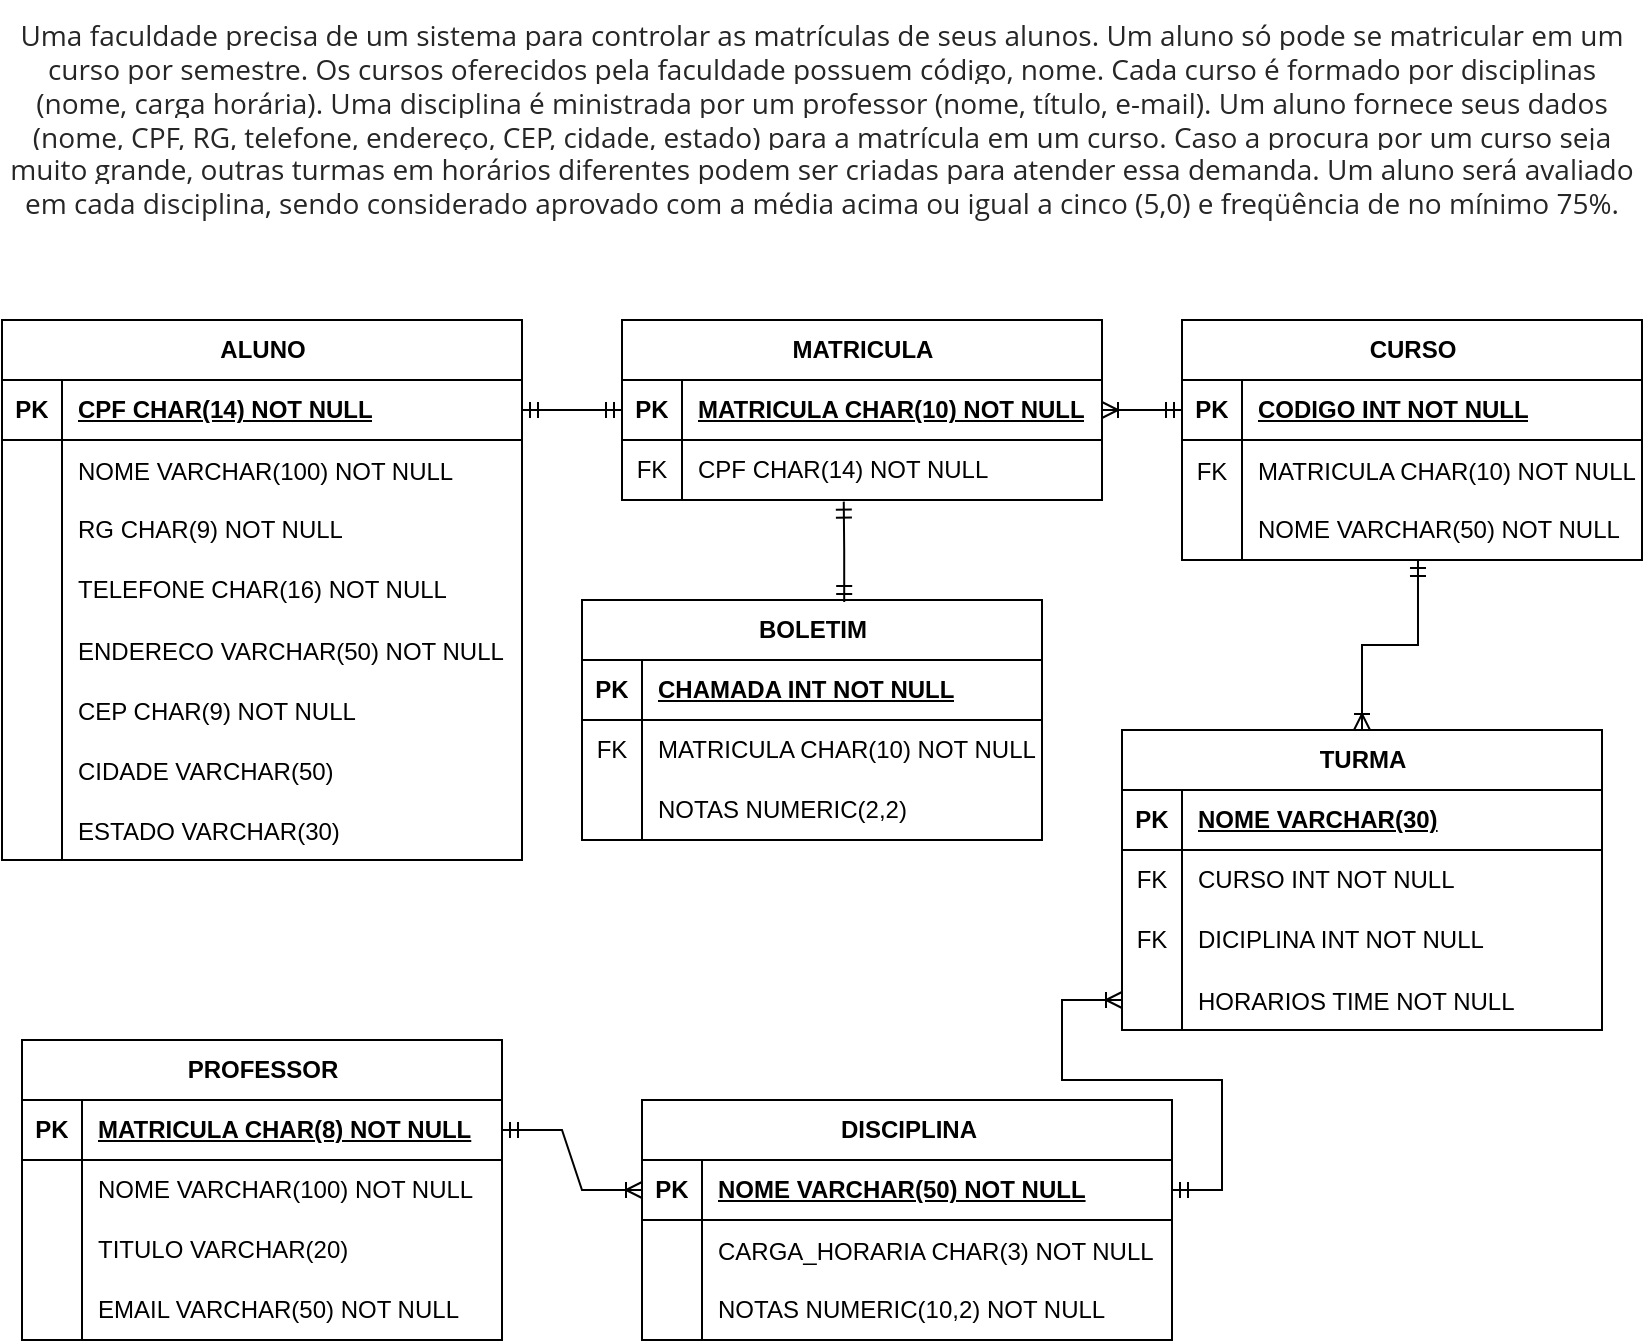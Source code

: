 <mxfile version="24.8.4">
  <diagram name="Página-1" id="dTn19unyRNRH9uVxcDBz">
    <mxGraphModel dx="880" dy="468" grid="1" gridSize="10" guides="1" tooltips="1" connect="1" arrows="1" fold="1" page="1" pageScale="1" pageWidth="827" pageHeight="1169" math="0" shadow="0">
      <root>
        <mxCell id="0" />
        <mxCell id="1" parent="0" />
        <mxCell id="SQpeZqvC9aCR0QkS3gJp-1" value="DISCIPLINA" style="shape=table;startSize=30;container=1;collapsible=1;childLayout=tableLayout;fixedRows=1;rowLines=0;fontStyle=1;align=center;resizeLast=1;html=1;" vertex="1" parent="1">
          <mxGeometry x="320" y="550" width="265" height="120" as="geometry" />
        </mxCell>
        <mxCell id="SQpeZqvC9aCR0QkS3gJp-2" value="" style="shape=tableRow;horizontal=0;startSize=0;swimlaneHead=0;swimlaneBody=0;fillColor=none;collapsible=0;dropTarget=0;points=[[0,0.5],[1,0.5]];portConstraint=eastwest;top=0;left=0;right=0;bottom=1;" vertex="1" parent="SQpeZqvC9aCR0QkS3gJp-1">
          <mxGeometry y="30" width="265" height="30" as="geometry" />
        </mxCell>
        <mxCell id="SQpeZqvC9aCR0QkS3gJp-3" value="PK" style="shape=partialRectangle;connectable=0;fillColor=none;top=0;left=0;bottom=0;right=0;fontStyle=1;overflow=hidden;whiteSpace=wrap;html=1;" vertex="1" parent="SQpeZqvC9aCR0QkS3gJp-2">
          <mxGeometry width="30" height="30" as="geometry">
            <mxRectangle width="30" height="30" as="alternateBounds" />
          </mxGeometry>
        </mxCell>
        <mxCell id="SQpeZqvC9aCR0QkS3gJp-4" value="NOME VARCHAR(50) NOT NULL" style="shape=partialRectangle;connectable=0;fillColor=none;top=0;left=0;bottom=0;right=0;align=left;spacingLeft=6;fontStyle=5;overflow=hidden;whiteSpace=wrap;html=1;" vertex="1" parent="SQpeZqvC9aCR0QkS3gJp-2">
          <mxGeometry x="30" width="235" height="30" as="geometry">
            <mxRectangle width="235" height="30" as="alternateBounds" />
          </mxGeometry>
        </mxCell>
        <mxCell id="SQpeZqvC9aCR0QkS3gJp-137" value="" style="shape=tableRow;horizontal=0;startSize=0;swimlaneHead=0;swimlaneBody=0;fillColor=none;collapsible=0;dropTarget=0;points=[[0,0.5],[1,0.5]];portConstraint=eastwest;top=0;left=0;right=0;bottom=0;" vertex="1" parent="SQpeZqvC9aCR0QkS3gJp-1">
          <mxGeometry y="60" width="265" height="30" as="geometry" />
        </mxCell>
        <mxCell id="SQpeZqvC9aCR0QkS3gJp-138" value="" style="shape=partialRectangle;connectable=0;fillColor=none;top=0;left=0;bottom=0;right=0;editable=1;overflow=hidden;" vertex="1" parent="SQpeZqvC9aCR0QkS3gJp-137">
          <mxGeometry width="30" height="30" as="geometry">
            <mxRectangle width="30" height="30" as="alternateBounds" />
          </mxGeometry>
        </mxCell>
        <mxCell id="SQpeZqvC9aCR0QkS3gJp-139" value="CARGA_HORARIA CHAR(3) NOT NULL" style="shape=partialRectangle;connectable=0;fillColor=none;top=0;left=0;bottom=0;right=0;align=left;spacingLeft=6;overflow=hidden;" vertex="1" parent="SQpeZqvC9aCR0QkS3gJp-137">
          <mxGeometry x="30" width="235" height="30" as="geometry">
            <mxRectangle width="235" height="30" as="alternateBounds" />
          </mxGeometry>
        </mxCell>
        <mxCell id="SQpeZqvC9aCR0QkS3gJp-8" value="" style="shape=tableRow;horizontal=0;startSize=0;swimlaneHead=0;swimlaneBody=0;fillColor=none;collapsible=0;dropTarget=0;points=[[0,0.5],[1,0.5]];portConstraint=eastwest;top=0;left=0;right=0;bottom=0;" vertex="1" parent="SQpeZqvC9aCR0QkS3gJp-1">
          <mxGeometry y="90" width="265" height="30" as="geometry" />
        </mxCell>
        <mxCell id="SQpeZqvC9aCR0QkS3gJp-9" value="" style="shape=partialRectangle;connectable=0;fillColor=none;top=0;left=0;bottom=0;right=0;editable=1;overflow=hidden;whiteSpace=wrap;html=1;" vertex="1" parent="SQpeZqvC9aCR0QkS3gJp-8">
          <mxGeometry width="30" height="30" as="geometry">
            <mxRectangle width="30" height="30" as="alternateBounds" />
          </mxGeometry>
        </mxCell>
        <mxCell id="SQpeZqvC9aCR0QkS3gJp-10" value="NOTAS NUMERIC(10,2) NOT NULL" style="shape=partialRectangle;connectable=0;fillColor=none;top=0;left=0;bottom=0;right=0;align=left;spacingLeft=6;overflow=hidden;whiteSpace=wrap;html=1;" vertex="1" parent="SQpeZqvC9aCR0QkS3gJp-8">
          <mxGeometry x="30" width="235" height="30" as="geometry">
            <mxRectangle width="235" height="30" as="alternateBounds" />
          </mxGeometry>
        </mxCell>
        <mxCell id="SQpeZqvC9aCR0QkS3gJp-14" value="CURSO" style="shape=table;startSize=30;container=1;collapsible=1;childLayout=tableLayout;fixedRows=1;rowLines=0;fontStyle=1;align=center;resizeLast=1;html=1;" vertex="1" parent="1">
          <mxGeometry x="590" y="160" width="230" height="120" as="geometry" />
        </mxCell>
        <mxCell id="SQpeZqvC9aCR0QkS3gJp-15" value="" style="shape=tableRow;horizontal=0;startSize=0;swimlaneHead=0;swimlaneBody=0;fillColor=none;collapsible=0;dropTarget=0;points=[[0,0.5],[1,0.5]];portConstraint=eastwest;top=0;left=0;right=0;bottom=1;" vertex="1" parent="SQpeZqvC9aCR0QkS3gJp-14">
          <mxGeometry y="30" width="230" height="30" as="geometry" />
        </mxCell>
        <mxCell id="SQpeZqvC9aCR0QkS3gJp-16" value="PK" style="shape=partialRectangle;connectable=0;fillColor=none;top=0;left=0;bottom=0;right=0;fontStyle=1;overflow=hidden;whiteSpace=wrap;html=1;" vertex="1" parent="SQpeZqvC9aCR0QkS3gJp-15">
          <mxGeometry width="30" height="30" as="geometry">
            <mxRectangle width="30" height="30" as="alternateBounds" />
          </mxGeometry>
        </mxCell>
        <mxCell id="SQpeZqvC9aCR0QkS3gJp-17" value="CODIGO INT NOT NULL" style="shape=partialRectangle;connectable=0;fillColor=none;top=0;left=0;bottom=0;right=0;align=left;spacingLeft=6;fontStyle=5;overflow=hidden;whiteSpace=wrap;html=1;" vertex="1" parent="SQpeZqvC9aCR0QkS3gJp-15">
          <mxGeometry x="30" width="200" height="30" as="geometry">
            <mxRectangle width="200" height="30" as="alternateBounds" />
          </mxGeometry>
        </mxCell>
        <mxCell id="SQpeZqvC9aCR0QkS3gJp-174" value="" style="shape=tableRow;horizontal=0;startSize=0;swimlaneHead=0;swimlaneBody=0;fillColor=none;collapsible=0;dropTarget=0;points=[[0,0.5],[1,0.5]];portConstraint=eastwest;top=0;left=0;right=0;bottom=0;" vertex="1" parent="SQpeZqvC9aCR0QkS3gJp-14">
          <mxGeometry y="60" width="230" height="30" as="geometry" />
        </mxCell>
        <mxCell id="SQpeZqvC9aCR0QkS3gJp-175" value="FK" style="shape=partialRectangle;connectable=0;fillColor=none;top=0;left=0;bottom=0;right=0;editable=1;overflow=hidden;" vertex="1" parent="SQpeZqvC9aCR0QkS3gJp-174">
          <mxGeometry width="30" height="30" as="geometry">
            <mxRectangle width="30" height="30" as="alternateBounds" />
          </mxGeometry>
        </mxCell>
        <mxCell id="SQpeZqvC9aCR0QkS3gJp-176" value="MATRICULA CHAR(10) NOT NULL" style="shape=partialRectangle;connectable=0;fillColor=none;top=0;left=0;bottom=0;right=0;align=left;spacingLeft=6;overflow=hidden;" vertex="1" parent="SQpeZqvC9aCR0QkS3gJp-174">
          <mxGeometry x="30" width="200" height="30" as="geometry">
            <mxRectangle width="200" height="30" as="alternateBounds" />
          </mxGeometry>
        </mxCell>
        <mxCell id="SQpeZqvC9aCR0QkS3gJp-18" value="" style="shape=tableRow;horizontal=0;startSize=0;swimlaneHead=0;swimlaneBody=0;fillColor=none;collapsible=0;dropTarget=0;points=[[0,0.5],[1,0.5]];portConstraint=eastwest;top=0;left=0;right=0;bottom=0;" vertex="1" parent="SQpeZqvC9aCR0QkS3gJp-14">
          <mxGeometry y="90" width="230" height="30" as="geometry" />
        </mxCell>
        <mxCell id="SQpeZqvC9aCR0QkS3gJp-19" value="" style="shape=partialRectangle;connectable=0;fillColor=none;top=0;left=0;bottom=0;right=0;editable=1;overflow=hidden;whiteSpace=wrap;html=1;" vertex="1" parent="SQpeZqvC9aCR0QkS3gJp-18">
          <mxGeometry width="30" height="30" as="geometry">
            <mxRectangle width="30" height="30" as="alternateBounds" />
          </mxGeometry>
        </mxCell>
        <mxCell id="SQpeZqvC9aCR0QkS3gJp-20" value="&lt;span style=&quot;text-wrap-mode: nowrap;&quot;&gt;NOME VARCHAR(50) NOT NULL&lt;/span&gt;" style="shape=partialRectangle;connectable=0;fillColor=none;top=0;left=0;bottom=0;right=0;align=left;spacingLeft=6;overflow=hidden;whiteSpace=wrap;html=1;" vertex="1" parent="SQpeZqvC9aCR0QkS3gJp-18">
          <mxGeometry x="30" width="200" height="30" as="geometry">
            <mxRectangle width="200" height="30" as="alternateBounds" />
          </mxGeometry>
        </mxCell>
        <mxCell id="SQpeZqvC9aCR0QkS3gJp-27" value="ALUNO" style="shape=table;startSize=30;container=1;collapsible=1;childLayout=tableLayout;fixedRows=1;rowLines=0;fontStyle=1;align=center;resizeLast=1;html=1;" vertex="1" parent="1">
          <mxGeometry y="160" width="260" height="270" as="geometry" />
        </mxCell>
        <mxCell id="SQpeZqvC9aCR0QkS3gJp-28" value="" style="shape=tableRow;horizontal=0;startSize=0;swimlaneHead=0;swimlaneBody=0;fillColor=none;collapsible=0;dropTarget=0;points=[[0,0.5],[1,0.5]];portConstraint=eastwest;top=0;left=0;right=0;bottom=1;" vertex="1" parent="SQpeZqvC9aCR0QkS3gJp-27">
          <mxGeometry y="30" width="260" height="30" as="geometry" />
        </mxCell>
        <mxCell id="SQpeZqvC9aCR0QkS3gJp-29" value="PK" style="shape=partialRectangle;connectable=0;fillColor=none;top=0;left=0;bottom=0;right=0;fontStyle=1;overflow=hidden;whiteSpace=wrap;html=1;" vertex="1" parent="SQpeZqvC9aCR0QkS3gJp-28">
          <mxGeometry width="30" height="30" as="geometry">
            <mxRectangle width="30" height="30" as="alternateBounds" />
          </mxGeometry>
        </mxCell>
        <mxCell id="SQpeZqvC9aCR0QkS3gJp-30" value="CPF CHAR(14) NOT NULL" style="shape=partialRectangle;connectable=0;fillColor=none;top=0;left=0;bottom=0;right=0;align=left;spacingLeft=6;fontStyle=5;overflow=hidden;whiteSpace=wrap;html=1;" vertex="1" parent="SQpeZqvC9aCR0QkS3gJp-28">
          <mxGeometry x="30" width="230" height="30" as="geometry">
            <mxRectangle width="230" height="30" as="alternateBounds" />
          </mxGeometry>
        </mxCell>
        <mxCell id="SQpeZqvC9aCR0QkS3gJp-94" value="" style="shape=tableRow;horizontal=0;startSize=0;swimlaneHead=0;swimlaneBody=0;fillColor=none;collapsible=0;dropTarget=0;points=[[0,0.5],[1,0.5]];portConstraint=eastwest;top=0;left=0;right=0;bottom=0;" vertex="1" parent="SQpeZqvC9aCR0QkS3gJp-27">
          <mxGeometry y="60" width="260" height="30" as="geometry" />
        </mxCell>
        <mxCell id="SQpeZqvC9aCR0QkS3gJp-95" value="" style="shape=partialRectangle;connectable=0;fillColor=none;top=0;left=0;bottom=0;right=0;editable=1;overflow=hidden;" vertex="1" parent="SQpeZqvC9aCR0QkS3gJp-94">
          <mxGeometry width="30" height="30" as="geometry">
            <mxRectangle width="30" height="30" as="alternateBounds" />
          </mxGeometry>
        </mxCell>
        <mxCell id="SQpeZqvC9aCR0QkS3gJp-96" value="NOME VARCHAR(100) NOT NULL" style="shape=partialRectangle;connectable=0;fillColor=none;top=0;left=0;bottom=0;right=0;align=left;spacingLeft=6;overflow=hidden;" vertex="1" parent="SQpeZqvC9aCR0QkS3gJp-94">
          <mxGeometry x="30" width="230" height="30" as="geometry">
            <mxRectangle width="230" height="30" as="alternateBounds" />
          </mxGeometry>
        </mxCell>
        <mxCell id="SQpeZqvC9aCR0QkS3gJp-34" value="" style="shape=tableRow;horizontal=0;startSize=0;swimlaneHead=0;swimlaneBody=0;fillColor=none;collapsible=0;dropTarget=0;points=[[0,0.5],[1,0.5]];portConstraint=eastwest;top=0;left=0;right=0;bottom=0;" vertex="1" parent="SQpeZqvC9aCR0QkS3gJp-27">
          <mxGeometry y="90" width="260" height="30" as="geometry" />
        </mxCell>
        <mxCell id="SQpeZqvC9aCR0QkS3gJp-35" value="" style="shape=partialRectangle;connectable=0;fillColor=none;top=0;left=0;bottom=0;right=0;editable=1;overflow=hidden;whiteSpace=wrap;html=1;" vertex="1" parent="SQpeZqvC9aCR0QkS3gJp-34">
          <mxGeometry width="30" height="30" as="geometry">
            <mxRectangle width="30" height="30" as="alternateBounds" />
          </mxGeometry>
        </mxCell>
        <mxCell id="SQpeZqvC9aCR0QkS3gJp-36" value="RG CHAR(9) NOT NULL" style="shape=partialRectangle;connectable=0;fillColor=none;top=0;left=0;bottom=0;right=0;align=left;spacingLeft=6;overflow=hidden;whiteSpace=wrap;html=1;" vertex="1" parent="SQpeZqvC9aCR0QkS3gJp-34">
          <mxGeometry x="30" width="230" height="30" as="geometry">
            <mxRectangle width="230" height="30" as="alternateBounds" />
          </mxGeometry>
        </mxCell>
        <mxCell id="SQpeZqvC9aCR0QkS3gJp-37" value="" style="shape=tableRow;horizontal=0;startSize=0;swimlaneHead=0;swimlaneBody=0;fillColor=none;collapsible=0;dropTarget=0;points=[[0,0.5],[1,0.5]];portConstraint=eastwest;top=0;left=0;right=0;bottom=0;" vertex="1" parent="SQpeZqvC9aCR0QkS3gJp-27">
          <mxGeometry y="120" width="260" height="30" as="geometry" />
        </mxCell>
        <mxCell id="SQpeZqvC9aCR0QkS3gJp-38" value="" style="shape=partialRectangle;connectable=0;fillColor=none;top=0;left=0;bottom=0;right=0;editable=1;overflow=hidden;whiteSpace=wrap;html=1;" vertex="1" parent="SQpeZqvC9aCR0QkS3gJp-37">
          <mxGeometry width="30" height="30" as="geometry">
            <mxRectangle width="30" height="30" as="alternateBounds" />
          </mxGeometry>
        </mxCell>
        <mxCell id="SQpeZqvC9aCR0QkS3gJp-39" value="TELEFONE CHAR(16) NOT NULL" style="shape=partialRectangle;connectable=0;fillColor=none;top=0;left=0;bottom=0;right=0;align=left;spacingLeft=6;overflow=hidden;whiteSpace=wrap;html=1;" vertex="1" parent="SQpeZqvC9aCR0QkS3gJp-37">
          <mxGeometry x="30" width="230" height="30" as="geometry">
            <mxRectangle width="230" height="30" as="alternateBounds" />
          </mxGeometry>
        </mxCell>
        <mxCell id="SQpeZqvC9aCR0QkS3gJp-54" value="" style="shape=tableRow;horizontal=0;startSize=0;swimlaneHead=0;swimlaneBody=0;fillColor=none;collapsible=0;dropTarget=0;points=[[0,0.5],[1,0.5]];portConstraint=eastwest;top=0;left=0;right=0;bottom=0;" vertex="1" parent="SQpeZqvC9aCR0QkS3gJp-27">
          <mxGeometry y="150" width="260" height="30" as="geometry" />
        </mxCell>
        <mxCell id="SQpeZqvC9aCR0QkS3gJp-55" value="" style="shape=partialRectangle;connectable=0;fillColor=none;top=0;left=0;bottom=0;right=0;editable=1;overflow=hidden;" vertex="1" parent="SQpeZqvC9aCR0QkS3gJp-54">
          <mxGeometry width="30" height="30" as="geometry">
            <mxRectangle width="30" height="30" as="alternateBounds" />
          </mxGeometry>
        </mxCell>
        <mxCell id="SQpeZqvC9aCR0QkS3gJp-56" value="ENDERECO VARCHAR(50) NOT NULL" style="shape=partialRectangle;connectable=0;fillColor=none;top=0;left=0;bottom=0;right=0;align=left;spacingLeft=6;overflow=hidden;" vertex="1" parent="SQpeZqvC9aCR0QkS3gJp-54">
          <mxGeometry x="30" width="230" height="30" as="geometry">
            <mxRectangle width="230" height="30" as="alternateBounds" />
          </mxGeometry>
        </mxCell>
        <mxCell id="SQpeZqvC9aCR0QkS3gJp-46" value="" style="shape=tableRow;horizontal=0;startSize=0;swimlaneHead=0;swimlaneBody=0;fillColor=none;collapsible=0;dropTarget=0;points=[[0,0.5],[1,0.5]];portConstraint=eastwest;top=0;left=0;right=0;bottom=0;" vertex="1" parent="SQpeZqvC9aCR0QkS3gJp-27">
          <mxGeometry y="180" width="260" height="30" as="geometry" />
        </mxCell>
        <mxCell id="SQpeZqvC9aCR0QkS3gJp-47" value="" style="shape=partialRectangle;connectable=0;fillColor=none;top=0;left=0;bottom=0;right=0;editable=1;overflow=hidden;" vertex="1" parent="SQpeZqvC9aCR0QkS3gJp-46">
          <mxGeometry width="30" height="30" as="geometry">
            <mxRectangle width="30" height="30" as="alternateBounds" />
          </mxGeometry>
        </mxCell>
        <mxCell id="SQpeZqvC9aCR0QkS3gJp-48" value="CEP CHAR(9) NOT NULL" style="shape=partialRectangle;connectable=0;fillColor=none;top=0;left=0;bottom=0;right=0;align=left;spacingLeft=6;overflow=hidden;" vertex="1" parent="SQpeZqvC9aCR0QkS3gJp-46">
          <mxGeometry x="30" width="230" height="30" as="geometry">
            <mxRectangle width="230" height="30" as="alternateBounds" />
          </mxGeometry>
        </mxCell>
        <mxCell id="SQpeZqvC9aCR0QkS3gJp-42" value="" style="shape=tableRow;horizontal=0;startSize=0;swimlaneHead=0;swimlaneBody=0;fillColor=none;collapsible=0;dropTarget=0;points=[[0,0.5],[1,0.5]];portConstraint=eastwest;top=0;left=0;right=0;bottom=0;" vertex="1" parent="SQpeZqvC9aCR0QkS3gJp-27">
          <mxGeometry y="210" width="260" height="30" as="geometry" />
        </mxCell>
        <mxCell id="SQpeZqvC9aCR0QkS3gJp-43" value="" style="shape=partialRectangle;connectable=0;fillColor=none;top=0;left=0;bottom=0;right=0;editable=1;overflow=hidden;" vertex="1" parent="SQpeZqvC9aCR0QkS3gJp-42">
          <mxGeometry width="30" height="30" as="geometry">
            <mxRectangle width="30" height="30" as="alternateBounds" />
          </mxGeometry>
        </mxCell>
        <mxCell id="SQpeZqvC9aCR0QkS3gJp-44" value="CIDADE VARCHAR(50)" style="shape=partialRectangle;connectable=0;fillColor=none;top=0;left=0;bottom=0;right=0;align=left;spacingLeft=6;overflow=hidden;" vertex="1" parent="SQpeZqvC9aCR0QkS3gJp-42">
          <mxGeometry x="30" width="230" height="30" as="geometry">
            <mxRectangle width="230" height="30" as="alternateBounds" />
          </mxGeometry>
        </mxCell>
        <mxCell id="SQpeZqvC9aCR0QkS3gJp-50" value="" style="shape=tableRow;horizontal=0;startSize=0;swimlaneHead=0;swimlaneBody=0;fillColor=none;collapsible=0;dropTarget=0;points=[[0,0.5],[1,0.5]];portConstraint=eastwest;top=0;left=0;right=0;bottom=0;" vertex="1" parent="SQpeZqvC9aCR0QkS3gJp-27">
          <mxGeometry y="240" width="260" height="30" as="geometry" />
        </mxCell>
        <mxCell id="SQpeZqvC9aCR0QkS3gJp-51" value="" style="shape=partialRectangle;connectable=0;fillColor=none;top=0;left=0;bottom=0;right=0;editable=1;overflow=hidden;" vertex="1" parent="SQpeZqvC9aCR0QkS3gJp-50">
          <mxGeometry width="30" height="30" as="geometry">
            <mxRectangle width="30" height="30" as="alternateBounds" />
          </mxGeometry>
        </mxCell>
        <mxCell id="SQpeZqvC9aCR0QkS3gJp-52" value="ESTADO VARCHAR(30)" style="shape=partialRectangle;connectable=0;fillColor=none;top=0;left=0;bottom=0;right=0;align=left;spacingLeft=6;overflow=hidden;" vertex="1" parent="SQpeZqvC9aCR0QkS3gJp-50">
          <mxGeometry x="30" width="230" height="30" as="geometry">
            <mxRectangle width="230" height="30" as="alternateBounds" />
          </mxGeometry>
        </mxCell>
        <mxCell id="SQpeZqvC9aCR0QkS3gJp-40" value="&lt;span style=&quot;color: rgb(38, 38, 38); font-family: &amp;quot;Open Sans&amp;quot;, sans-serif; font-size: 14px; text-align: left; white-space-collapse: preserve; background-color: rgb(255, 255, 255);&quot;&gt;Uma faculdade precisa de um sistema para controlar as matrículas de seus alunos. Um aluno só pode se matricular em um curso por semestre. Os cursos oferecidos pela faculdade possuem código, nome. Cada curso é formado por disciplinas (nome, carga horária). Uma disciplina é ministrada por um professor (nome, título, e-mail). Um aluno fornece seus dados (nome, CPF, RG, telefone, endereço, CEP, cidade, estado) para a matrícula em um curso. Caso a procura por um curso seja muito grande, outras turmas em horários diferentes podem ser criadas para atender essa demanda. Um aluno será avaliado em cada disciplina, sendo considerado aprovado com a média acima ou igual a cinco (5,0) e freqüência de no mínimo 75%.&lt;/span&gt;" style="text;strokeColor=none;align=center;fillColor=none;html=1;verticalAlign=middle;whiteSpace=wrap;rounded=0;" vertex="1" parent="1">
          <mxGeometry width="820" height="120" as="geometry" />
        </mxCell>
        <mxCell id="SQpeZqvC9aCR0QkS3gJp-71" value="PROFESSOR" style="shape=table;startSize=30;container=1;collapsible=1;childLayout=tableLayout;fixedRows=1;rowLines=0;fontStyle=1;align=center;resizeLast=1;html=1;" vertex="1" parent="1">
          <mxGeometry x="10" y="520" width="240" height="150" as="geometry" />
        </mxCell>
        <mxCell id="SQpeZqvC9aCR0QkS3gJp-72" value="" style="shape=tableRow;horizontal=0;startSize=0;swimlaneHead=0;swimlaneBody=0;fillColor=none;collapsible=0;dropTarget=0;points=[[0,0.5],[1,0.5]];portConstraint=eastwest;top=0;left=0;right=0;bottom=1;" vertex="1" parent="SQpeZqvC9aCR0QkS3gJp-71">
          <mxGeometry y="30" width="240" height="30" as="geometry" />
        </mxCell>
        <mxCell id="SQpeZqvC9aCR0QkS3gJp-73" value="PK" style="shape=partialRectangle;connectable=0;fillColor=none;top=0;left=0;bottom=0;right=0;fontStyle=1;overflow=hidden;whiteSpace=wrap;html=1;" vertex="1" parent="SQpeZqvC9aCR0QkS3gJp-72">
          <mxGeometry width="30" height="30" as="geometry">
            <mxRectangle width="30" height="30" as="alternateBounds" />
          </mxGeometry>
        </mxCell>
        <mxCell id="SQpeZqvC9aCR0QkS3gJp-74" value="MATRICULA CHAR(8) NOT NULL" style="shape=partialRectangle;connectable=0;fillColor=none;top=0;left=0;bottom=0;right=0;align=left;spacingLeft=6;fontStyle=5;overflow=hidden;whiteSpace=wrap;html=1;" vertex="1" parent="SQpeZqvC9aCR0QkS3gJp-72">
          <mxGeometry x="30" width="210" height="30" as="geometry">
            <mxRectangle width="210" height="30" as="alternateBounds" />
          </mxGeometry>
        </mxCell>
        <mxCell id="SQpeZqvC9aCR0QkS3gJp-75" value="" style="shape=tableRow;horizontal=0;startSize=0;swimlaneHead=0;swimlaneBody=0;fillColor=none;collapsible=0;dropTarget=0;points=[[0,0.5],[1,0.5]];portConstraint=eastwest;top=0;left=0;right=0;bottom=0;" vertex="1" parent="SQpeZqvC9aCR0QkS3gJp-71">
          <mxGeometry y="60" width="240" height="30" as="geometry" />
        </mxCell>
        <mxCell id="SQpeZqvC9aCR0QkS3gJp-76" value="" style="shape=partialRectangle;connectable=0;fillColor=none;top=0;left=0;bottom=0;right=0;editable=1;overflow=hidden;whiteSpace=wrap;html=1;" vertex="1" parent="SQpeZqvC9aCR0QkS3gJp-75">
          <mxGeometry width="30" height="30" as="geometry">
            <mxRectangle width="30" height="30" as="alternateBounds" />
          </mxGeometry>
        </mxCell>
        <mxCell id="SQpeZqvC9aCR0QkS3gJp-77" value="NOME VARCHAR(100) NOT NULL" style="shape=partialRectangle;connectable=0;fillColor=none;top=0;left=0;bottom=0;right=0;align=left;spacingLeft=6;overflow=hidden;whiteSpace=wrap;html=1;" vertex="1" parent="SQpeZqvC9aCR0QkS3gJp-75">
          <mxGeometry x="30" width="210" height="30" as="geometry">
            <mxRectangle width="210" height="30" as="alternateBounds" />
          </mxGeometry>
        </mxCell>
        <mxCell id="SQpeZqvC9aCR0QkS3gJp-78" value="" style="shape=tableRow;horizontal=0;startSize=0;swimlaneHead=0;swimlaneBody=0;fillColor=none;collapsible=0;dropTarget=0;points=[[0,0.5],[1,0.5]];portConstraint=eastwest;top=0;left=0;right=0;bottom=0;" vertex="1" parent="SQpeZqvC9aCR0QkS3gJp-71">
          <mxGeometry y="90" width="240" height="30" as="geometry" />
        </mxCell>
        <mxCell id="SQpeZqvC9aCR0QkS3gJp-79" value="" style="shape=partialRectangle;connectable=0;fillColor=none;top=0;left=0;bottom=0;right=0;editable=1;overflow=hidden;whiteSpace=wrap;html=1;" vertex="1" parent="SQpeZqvC9aCR0QkS3gJp-78">
          <mxGeometry width="30" height="30" as="geometry">
            <mxRectangle width="30" height="30" as="alternateBounds" />
          </mxGeometry>
        </mxCell>
        <mxCell id="SQpeZqvC9aCR0QkS3gJp-80" value="TITULO VARCHAR(20)" style="shape=partialRectangle;connectable=0;fillColor=none;top=0;left=0;bottom=0;right=0;align=left;spacingLeft=6;overflow=hidden;whiteSpace=wrap;html=1;" vertex="1" parent="SQpeZqvC9aCR0QkS3gJp-78">
          <mxGeometry x="30" width="210" height="30" as="geometry">
            <mxRectangle width="210" height="30" as="alternateBounds" />
          </mxGeometry>
        </mxCell>
        <mxCell id="SQpeZqvC9aCR0QkS3gJp-81" value="" style="shape=tableRow;horizontal=0;startSize=0;swimlaneHead=0;swimlaneBody=0;fillColor=none;collapsible=0;dropTarget=0;points=[[0,0.5],[1,0.5]];portConstraint=eastwest;top=0;left=0;right=0;bottom=0;" vertex="1" parent="SQpeZqvC9aCR0QkS3gJp-71">
          <mxGeometry y="120" width="240" height="30" as="geometry" />
        </mxCell>
        <mxCell id="SQpeZqvC9aCR0QkS3gJp-82" value="" style="shape=partialRectangle;connectable=0;fillColor=none;top=0;left=0;bottom=0;right=0;editable=1;overflow=hidden;whiteSpace=wrap;html=1;" vertex="1" parent="SQpeZqvC9aCR0QkS3gJp-81">
          <mxGeometry width="30" height="30" as="geometry">
            <mxRectangle width="30" height="30" as="alternateBounds" />
          </mxGeometry>
        </mxCell>
        <mxCell id="SQpeZqvC9aCR0QkS3gJp-83" value="EMAIL VARCHAR(50) NOT NULL" style="shape=partialRectangle;connectable=0;fillColor=none;top=0;left=0;bottom=0;right=0;align=left;spacingLeft=6;overflow=hidden;whiteSpace=wrap;html=1;" vertex="1" parent="SQpeZqvC9aCR0QkS3gJp-81">
          <mxGeometry x="30" width="210" height="30" as="geometry">
            <mxRectangle width="210" height="30" as="alternateBounds" />
          </mxGeometry>
        </mxCell>
        <mxCell id="SQpeZqvC9aCR0QkS3gJp-110" value="TURMA" style="shape=table;startSize=30;container=1;collapsible=1;childLayout=tableLayout;fixedRows=1;rowLines=0;fontStyle=1;align=center;resizeLast=1;html=1;" vertex="1" parent="1">
          <mxGeometry x="560" y="365" width="240" height="150" as="geometry" />
        </mxCell>
        <mxCell id="SQpeZqvC9aCR0QkS3gJp-111" value="" style="shape=tableRow;horizontal=0;startSize=0;swimlaneHead=0;swimlaneBody=0;fillColor=none;collapsible=0;dropTarget=0;points=[[0,0.5],[1,0.5]];portConstraint=eastwest;top=0;left=0;right=0;bottom=1;" vertex="1" parent="SQpeZqvC9aCR0QkS3gJp-110">
          <mxGeometry y="30" width="240" height="30" as="geometry" />
        </mxCell>
        <mxCell id="SQpeZqvC9aCR0QkS3gJp-112" value="PK" style="shape=partialRectangle;connectable=0;fillColor=none;top=0;left=0;bottom=0;right=0;fontStyle=1;overflow=hidden;whiteSpace=wrap;html=1;" vertex="1" parent="SQpeZqvC9aCR0QkS3gJp-111">
          <mxGeometry width="30" height="30" as="geometry">
            <mxRectangle width="30" height="30" as="alternateBounds" />
          </mxGeometry>
        </mxCell>
        <mxCell id="SQpeZqvC9aCR0QkS3gJp-113" value="NOME VARCHAR(30)" style="shape=partialRectangle;connectable=0;fillColor=none;top=0;left=0;bottom=0;right=0;align=left;spacingLeft=6;fontStyle=5;overflow=hidden;whiteSpace=wrap;html=1;" vertex="1" parent="SQpeZqvC9aCR0QkS3gJp-111">
          <mxGeometry x="30" width="210" height="30" as="geometry">
            <mxRectangle width="210" height="30" as="alternateBounds" />
          </mxGeometry>
        </mxCell>
        <mxCell id="SQpeZqvC9aCR0QkS3gJp-114" value="" style="shape=tableRow;horizontal=0;startSize=0;swimlaneHead=0;swimlaneBody=0;fillColor=none;collapsible=0;dropTarget=0;points=[[0,0.5],[1,0.5]];portConstraint=eastwest;top=0;left=0;right=0;bottom=0;" vertex="1" parent="SQpeZqvC9aCR0QkS3gJp-110">
          <mxGeometry y="60" width="240" height="30" as="geometry" />
        </mxCell>
        <mxCell id="SQpeZqvC9aCR0QkS3gJp-115" value="FK" style="shape=partialRectangle;connectable=0;fillColor=none;top=0;left=0;bottom=0;right=0;editable=1;overflow=hidden;whiteSpace=wrap;html=1;" vertex="1" parent="SQpeZqvC9aCR0QkS3gJp-114">
          <mxGeometry width="30" height="30" as="geometry">
            <mxRectangle width="30" height="30" as="alternateBounds" />
          </mxGeometry>
        </mxCell>
        <mxCell id="SQpeZqvC9aCR0QkS3gJp-116" value="CURSO INT NOT NULL" style="shape=partialRectangle;connectable=0;fillColor=none;top=0;left=0;bottom=0;right=0;align=left;spacingLeft=6;overflow=hidden;whiteSpace=wrap;html=1;" vertex="1" parent="SQpeZqvC9aCR0QkS3gJp-114">
          <mxGeometry x="30" width="210" height="30" as="geometry">
            <mxRectangle width="210" height="30" as="alternateBounds" />
          </mxGeometry>
        </mxCell>
        <mxCell id="SQpeZqvC9aCR0QkS3gJp-117" value="" style="shape=tableRow;horizontal=0;startSize=0;swimlaneHead=0;swimlaneBody=0;fillColor=none;collapsible=0;dropTarget=0;points=[[0,0.5],[1,0.5]];portConstraint=eastwest;top=0;left=0;right=0;bottom=0;" vertex="1" parent="SQpeZqvC9aCR0QkS3gJp-110">
          <mxGeometry y="90" width="240" height="30" as="geometry" />
        </mxCell>
        <mxCell id="SQpeZqvC9aCR0QkS3gJp-118" value="FK" style="shape=partialRectangle;connectable=0;fillColor=none;top=0;left=0;bottom=0;right=0;editable=1;overflow=hidden;whiteSpace=wrap;html=1;" vertex="1" parent="SQpeZqvC9aCR0QkS3gJp-117">
          <mxGeometry width="30" height="30" as="geometry">
            <mxRectangle width="30" height="30" as="alternateBounds" />
          </mxGeometry>
        </mxCell>
        <mxCell id="SQpeZqvC9aCR0QkS3gJp-119" value="DICIPLINA INT NOT NULL" style="shape=partialRectangle;connectable=0;fillColor=none;top=0;left=0;bottom=0;right=0;align=left;spacingLeft=6;overflow=hidden;whiteSpace=wrap;html=1;" vertex="1" parent="SQpeZqvC9aCR0QkS3gJp-117">
          <mxGeometry x="30" width="210" height="30" as="geometry">
            <mxRectangle width="210" height="30" as="alternateBounds" />
          </mxGeometry>
        </mxCell>
        <mxCell id="SQpeZqvC9aCR0QkS3gJp-128" value="" style="shape=tableRow;horizontal=0;startSize=0;swimlaneHead=0;swimlaneBody=0;fillColor=none;collapsible=0;dropTarget=0;points=[[0,0.5],[1,0.5]];portConstraint=eastwest;top=0;left=0;right=0;bottom=0;" vertex="1" parent="SQpeZqvC9aCR0QkS3gJp-110">
          <mxGeometry y="120" width="240" height="30" as="geometry" />
        </mxCell>
        <mxCell id="SQpeZqvC9aCR0QkS3gJp-129" value="" style="shape=partialRectangle;connectable=0;fillColor=none;top=0;left=0;bottom=0;right=0;editable=1;overflow=hidden;" vertex="1" parent="SQpeZqvC9aCR0QkS3gJp-128">
          <mxGeometry width="30" height="30" as="geometry">
            <mxRectangle width="30" height="30" as="alternateBounds" />
          </mxGeometry>
        </mxCell>
        <mxCell id="SQpeZqvC9aCR0QkS3gJp-130" value="HORARIOS TIME NOT NULL" style="shape=partialRectangle;connectable=0;fillColor=none;top=0;left=0;bottom=0;right=0;align=left;spacingLeft=6;overflow=hidden;" vertex="1" parent="SQpeZqvC9aCR0QkS3gJp-128">
          <mxGeometry x="30" width="210" height="30" as="geometry">
            <mxRectangle width="210" height="30" as="alternateBounds" />
          </mxGeometry>
        </mxCell>
        <mxCell id="SQpeZqvC9aCR0QkS3gJp-126" style="edgeStyle=orthogonalEdgeStyle;rounded=0;orthogonalLoop=1;jettySize=auto;html=1;entryX=0;entryY=0.5;entryDx=0;entryDy=0;endArrow=ERoneToMany;endFill=0;startArrow=ERmandOne;startFill=0;exitX=1;exitY=0.5;exitDx=0;exitDy=0;" edge="1" parent="1" source="SQpeZqvC9aCR0QkS3gJp-2" target="SQpeZqvC9aCR0QkS3gJp-128">
          <mxGeometry relative="1" as="geometry">
            <mxPoint x="657.52" y="340.99" as="targetPoint" />
            <Array as="points">
              <mxPoint x="610" y="595" />
              <mxPoint x="610" y="540" />
              <mxPoint x="530" y="540" />
              <mxPoint x="530" y="500" />
            </Array>
          </mxGeometry>
        </mxCell>
        <mxCell id="SQpeZqvC9aCR0QkS3gJp-127" value="" style="edgeStyle=entityRelationEdgeStyle;fontSize=12;html=1;endArrow=ERoneToMany;startArrow=ERmandOne;rounded=0;exitX=1;exitY=0.5;exitDx=0;exitDy=0;entryX=0;entryY=0.5;entryDx=0;entryDy=0;" edge="1" parent="1" source="SQpeZqvC9aCR0QkS3gJp-72" target="SQpeZqvC9aCR0QkS3gJp-2">
          <mxGeometry width="100" height="100" relative="1" as="geometry">
            <mxPoint x="370" y="520" as="sourcePoint" />
            <mxPoint x="470" y="420" as="targetPoint" />
          </mxGeometry>
        </mxCell>
        <mxCell id="SQpeZqvC9aCR0QkS3gJp-143" value="BOLETIM" style="shape=table;startSize=30;container=1;collapsible=1;childLayout=tableLayout;fixedRows=1;rowLines=0;fontStyle=1;align=center;resizeLast=1;html=1;" vertex="1" parent="1">
          <mxGeometry x="290" y="300" width="230" height="120" as="geometry" />
        </mxCell>
        <mxCell id="SQpeZqvC9aCR0QkS3gJp-144" value="" style="shape=tableRow;horizontal=0;startSize=0;swimlaneHead=0;swimlaneBody=0;fillColor=none;collapsible=0;dropTarget=0;points=[[0,0.5],[1,0.5]];portConstraint=eastwest;top=0;left=0;right=0;bottom=1;" vertex="1" parent="SQpeZqvC9aCR0QkS3gJp-143">
          <mxGeometry y="30" width="230" height="30" as="geometry" />
        </mxCell>
        <mxCell id="SQpeZqvC9aCR0QkS3gJp-145" value="PK" style="shape=partialRectangle;connectable=0;fillColor=none;top=0;left=0;bottom=0;right=0;fontStyle=1;overflow=hidden;whiteSpace=wrap;html=1;" vertex="1" parent="SQpeZqvC9aCR0QkS3gJp-144">
          <mxGeometry width="30" height="30" as="geometry">
            <mxRectangle width="30" height="30" as="alternateBounds" />
          </mxGeometry>
        </mxCell>
        <mxCell id="SQpeZqvC9aCR0QkS3gJp-146" value="CHAMADA INT NOT NULL" style="shape=partialRectangle;connectable=0;fillColor=none;top=0;left=0;bottom=0;right=0;align=left;spacingLeft=6;fontStyle=5;overflow=hidden;whiteSpace=wrap;html=1;" vertex="1" parent="SQpeZqvC9aCR0QkS3gJp-144">
          <mxGeometry x="30" width="200" height="30" as="geometry">
            <mxRectangle width="200" height="30" as="alternateBounds" />
          </mxGeometry>
        </mxCell>
        <mxCell id="SQpeZqvC9aCR0QkS3gJp-147" value="" style="shape=tableRow;horizontal=0;startSize=0;swimlaneHead=0;swimlaneBody=0;fillColor=none;collapsible=0;dropTarget=0;points=[[0,0.5],[1,0.5]];portConstraint=eastwest;top=0;left=0;right=0;bottom=0;" vertex="1" parent="SQpeZqvC9aCR0QkS3gJp-143">
          <mxGeometry y="60" width="230" height="30" as="geometry" />
        </mxCell>
        <mxCell id="SQpeZqvC9aCR0QkS3gJp-148" value="FK" style="shape=partialRectangle;connectable=0;fillColor=none;top=0;left=0;bottom=0;right=0;editable=1;overflow=hidden;whiteSpace=wrap;html=1;" vertex="1" parent="SQpeZqvC9aCR0QkS3gJp-147">
          <mxGeometry width="30" height="30" as="geometry">
            <mxRectangle width="30" height="30" as="alternateBounds" />
          </mxGeometry>
        </mxCell>
        <mxCell id="SQpeZqvC9aCR0QkS3gJp-149" value="MATRICULA CHAR(10) NOT NULL" style="shape=partialRectangle;connectable=0;fillColor=none;top=0;left=0;bottom=0;right=0;align=left;spacingLeft=6;overflow=hidden;whiteSpace=wrap;html=1;" vertex="1" parent="SQpeZqvC9aCR0QkS3gJp-147">
          <mxGeometry x="30" width="200" height="30" as="geometry">
            <mxRectangle width="200" height="30" as="alternateBounds" />
          </mxGeometry>
        </mxCell>
        <mxCell id="SQpeZqvC9aCR0QkS3gJp-153" value="" style="shape=tableRow;horizontal=0;startSize=0;swimlaneHead=0;swimlaneBody=0;fillColor=none;collapsible=0;dropTarget=0;points=[[0,0.5],[1,0.5]];portConstraint=eastwest;top=0;left=0;right=0;bottom=0;" vertex="1" parent="SQpeZqvC9aCR0QkS3gJp-143">
          <mxGeometry y="90" width="230" height="30" as="geometry" />
        </mxCell>
        <mxCell id="SQpeZqvC9aCR0QkS3gJp-154" value="" style="shape=partialRectangle;connectable=0;fillColor=none;top=0;left=0;bottom=0;right=0;editable=1;overflow=hidden;whiteSpace=wrap;html=1;" vertex="1" parent="SQpeZqvC9aCR0QkS3gJp-153">
          <mxGeometry width="30" height="30" as="geometry">
            <mxRectangle width="30" height="30" as="alternateBounds" />
          </mxGeometry>
        </mxCell>
        <mxCell id="SQpeZqvC9aCR0QkS3gJp-155" value="NOTAS NUMERIC(2,2)" style="shape=partialRectangle;connectable=0;fillColor=none;top=0;left=0;bottom=0;right=0;align=left;spacingLeft=6;overflow=hidden;whiteSpace=wrap;html=1;" vertex="1" parent="SQpeZqvC9aCR0QkS3gJp-153">
          <mxGeometry x="30" width="200" height="30" as="geometry">
            <mxRectangle width="200" height="30" as="alternateBounds" />
          </mxGeometry>
        </mxCell>
        <mxCell id="SQpeZqvC9aCR0QkS3gJp-156" style="edgeStyle=orthogonalEdgeStyle;rounded=0;orthogonalLoop=1;jettySize=auto;html=1;entryX=0.513;entryY=1;entryDx=0;entryDy=0;entryPerimeter=0;endArrow=ERmandOne;endFill=0;startArrow=ERoneToMany;startFill=0;" edge="1" parent="1" source="SQpeZqvC9aCR0QkS3gJp-110" target="SQpeZqvC9aCR0QkS3gJp-18">
          <mxGeometry relative="1" as="geometry">
            <mxPoint x="420.06" y="280.99" as="targetPoint" />
          </mxGeometry>
        </mxCell>
        <mxCell id="SQpeZqvC9aCR0QkS3gJp-158" value="MATRICULA" style="shape=table;startSize=30;container=1;collapsible=1;childLayout=tableLayout;fixedRows=1;rowLines=0;fontStyle=1;align=center;resizeLast=1;html=1;" vertex="1" parent="1">
          <mxGeometry x="310" y="160" width="240" height="90" as="geometry" />
        </mxCell>
        <mxCell id="SQpeZqvC9aCR0QkS3gJp-159" value="" style="shape=tableRow;horizontal=0;startSize=0;swimlaneHead=0;swimlaneBody=0;fillColor=none;collapsible=0;dropTarget=0;points=[[0,0.5],[1,0.5]];portConstraint=eastwest;top=0;left=0;right=0;bottom=1;" vertex="1" parent="SQpeZqvC9aCR0QkS3gJp-158">
          <mxGeometry y="30" width="240" height="30" as="geometry" />
        </mxCell>
        <mxCell id="SQpeZqvC9aCR0QkS3gJp-160" value="PK" style="shape=partialRectangle;connectable=0;fillColor=none;top=0;left=0;bottom=0;right=0;fontStyle=1;overflow=hidden;whiteSpace=wrap;html=1;" vertex="1" parent="SQpeZqvC9aCR0QkS3gJp-159">
          <mxGeometry width="30" height="30" as="geometry">
            <mxRectangle width="30" height="30" as="alternateBounds" />
          </mxGeometry>
        </mxCell>
        <mxCell id="SQpeZqvC9aCR0QkS3gJp-161" value="MATRICULA CHAR(10) NOT NULL" style="shape=partialRectangle;connectable=0;fillColor=none;top=0;left=0;bottom=0;right=0;align=left;spacingLeft=6;fontStyle=5;overflow=hidden;whiteSpace=wrap;html=1;" vertex="1" parent="SQpeZqvC9aCR0QkS3gJp-159">
          <mxGeometry x="30" width="210" height="30" as="geometry">
            <mxRectangle width="210" height="30" as="alternateBounds" />
          </mxGeometry>
        </mxCell>
        <mxCell id="SQpeZqvC9aCR0QkS3gJp-162" value="" style="shape=tableRow;horizontal=0;startSize=0;swimlaneHead=0;swimlaneBody=0;fillColor=none;collapsible=0;dropTarget=0;points=[[0,0.5],[1,0.5]];portConstraint=eastwest;top=0;left=0;right=0;bottom=0;" vertex="1" parent="SQpeZqvC9aCR0QkS3gJp-158">
          <mxGeometry y="60" width="240" height="30" as="geometry" />
        </mxCell>
        <mxCell id="SQpeZqvC9aCR0QkS3gJp-163" value="FK" style="shape=partialRectangle;connectable=0;fillColor=none;top=0;left=0;bottom=0;right=0;editable=1;overflow=hidden;whiteSpace=wrap;html=1;" vertex="1" parent="SQpeZqvC9aCR0QkS3gJp-162">
          <mxGeometry width="30" height="30" as="geometry">
            <mxRectangle width="30" height="30" as="alternateBounds" />
          </mxGeometry>
        </mxCell>
        <mxCell id="SQpeZqvC9aCR0QkS3gJp-164" value="CPF CHAR(14) NOT NULL" style="shape=partialRectangle;connectable=0;fillColor=none;top=0;left=0;bottom=0;right=0;align=left;spacingLeft=6;overflow=hidden;whiteSpace=wrap;html=1;" vertex="1" parent="SQpeZqvC9aCR0QkS3gJp-162">
          <mxGeometry x="30" width="210" height="30" as="geometry">
            <mxRectangle width="210" height="30" as="alternateBounds" />
          </mxGeometry>
        </mxCell>
        <mxCell id="SQpeZqvC9aCR0QkS3gJp-171" style="edgeStyle=orthogonalEdgeStyle;rounded=0;orthogonalLoop=1;jettySize=auto;html=1;exitX=0.57;exitY=0.008;exitDx=0;exitDy=0;exitPerimeter=0;endArrow=ERmandOne;endFill=0;startArrow=ERmandOne;startFill=0;entryX=0.462;entryY=1.027;entryDx=0;entryDy=0;entryPerimeter=0;" edge="1" parent="1" source="SQpeZqvC9aCR0QkS3gJp-143" target="SQpeZqvC9aCR0QkS3gJp-162">
          <mxGeometry relative="1" as="geometry">
            <mxPoint x="420" y="250" as="targetPoint" />
          </mxGeometry>
        </mxCell>
        <mxCell id="SQpeZqvC9aCR0QkS3gJp-172" style="edgeStyle=orthogonalEdgeStyle;rounded=0;orthogonalLoop=1;jettySize=auto;html=1;entryX=0;entryY=0.5;entryDx=0;entryDy=0;endArrow=ERmandOne;endFill=0;startArrow=ERmandOne;startFill=0;" edge="1" parent="1" source="SQpeZqvC9aCR0QkS3gJp-28" target="SQpeZqvC9aCR0QkS3gJp-159">
          <mxGeometry relative="1" as="geometry">
            <Array as="points">
              <mxPoint x="280" y="205" />
              <mxPoint x="280" y="205" />
            </Array>
          </mxGeometry>
        </mxCell>
        <mxCell id="SQpeZqvC9aCR0QkS3gJp-173" style="edgeStyle=orthogonalEdgeStyle;rounded=0;orthogonalLoop=1;jettySize=auto;html=1;exitX=1;exitY=0.5;exitDx=0;exitDy=0;entryX=0;entryY=0.5;entryDx=0;entryDy=0;endArrow=ERmandOne;endFill=0;startArrow=ERoneToMany;startFill=0;" edge="1" parent="1" source="SQpeZqvC9aCR0QkS3gJp-159" target="SQpeZqvC9aCR0QkS3gJp-15">
          <mxGeometry relative="1" as="geometry" />
        </mxCell>
      </root>
    </mxGraphModel>
  </diagram>
</mxfile>
